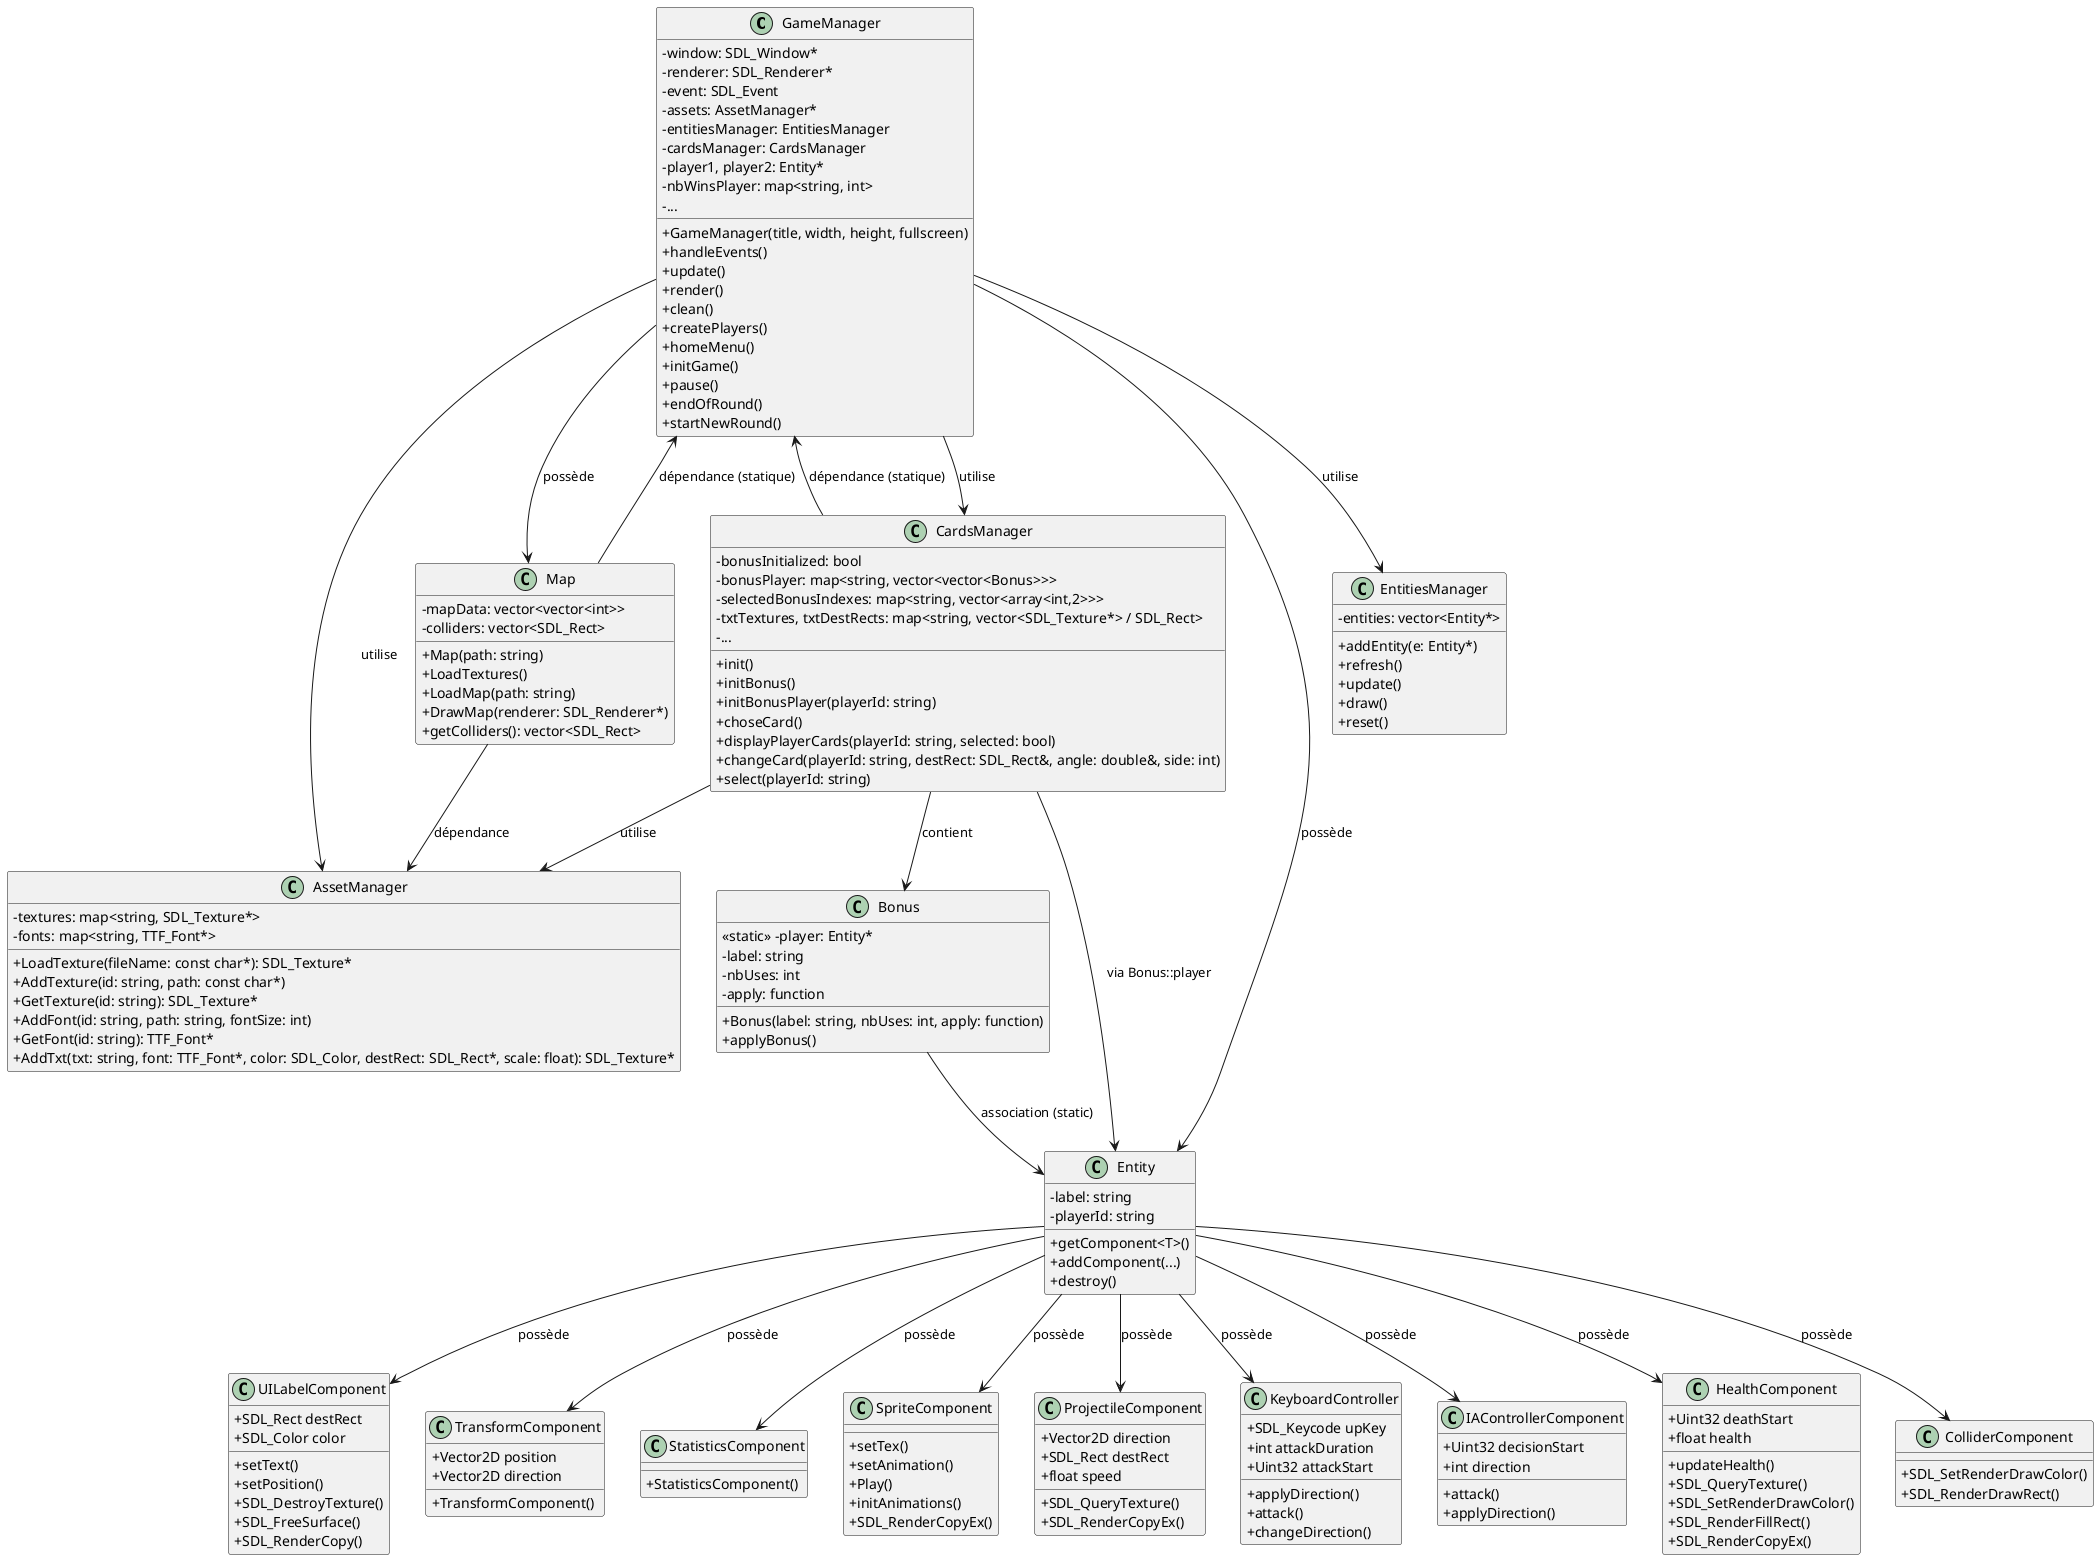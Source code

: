 @startuml DiagrammeUML

' Configuration graphique
skinparam classAttributeIconSize 0

' ===== Classes Principales =====

class GameManager {
    +GameManager(title, width, height, fullscreen)
    +handleEvents()
    +update()
    +render()
    +clean()
    +createPlayers()
    +homeMenu()
    +initGame()
    +pause()
    +endOfRound()
    +startNewRound()
    -window: SDL_Window*
    -renderer: SDL_Renderer*
    -event: SDL_Event
    -assets: AssetManager*
    -entitiesManager: EntitiesManager
    -cardsManager: CardsManager
    -player1, player2: Entity*
    -nbWinsPlayer: map<string, int>
    -...
}

class AssetManager {
    +LoadTexture(fileName: const char*): SDL_Texture*
    +AddTexture(id: string, path: const char*)
    +GetTexture(id: string): SDL_Texture*
    +AddFont(id: string, path: string, fontSize: int)
    +GetFont(id: string): TTF_Font*
    +AddTxt(txt: string, font: TTF_Font*, color: SDL_Color, destRect: SDL_Rect*, scale: float): SDL_Texture*
    -textures: map<string, SDL_Texture*>
    -fonts: map<string, TTF_Font*>
}

class CardsManager {
    +init()
    +initBonus()
    +initBonusPlayer(playerId: string)
    +choseCard()
    +displayPlayerCards(playerId: string, selected: bool)
    +changeCard(playerId: string, destRect: SDL_Rect&, angle: double&, side: int)
    +select(playerId: string)
    -bonusInitialized: bool
    -bonusPlayer: map<string, vector<vector<Bonus>>>
    -selectedBonusIndexes: map<string, vector<array<int,2>>>
    -txtTextures, txtDestRects: map<string, vector<SDL_Texture*> / SDL_Rect>
    -...
}

class Bonus {
    +Bonus(label: string, nbUses: int, apply: function)
    +applyBonus()
    <<static>> -player: Entity*
    -label: string
    -nbUses: int
    -apply: function
}

class Entity {
    +getComponent<T>()
    +addComponent(...)
    +destroy()
    -label: string
    -playerId: string
}

class Map {
    +Map(path: string)
    +LoadTextures()
    +LoadMap(path: string)
    +DrawMap(renderer: SDL_Renderer*)
    +getColliders(): vector<SDL_Rect>
    -mapData: vector<vector<int>>
    -colliders: vector<SDL_Rect>
}

class EntitiesManager {
    +addEntity(e: Entity*)
    +refresh()
    +update()
    +draw()
    +reset()
    -entities: vector<Entity*>
}

' ===== Composants =====

class UILabelComponent {
  +SDL_Rect destRect
  +SDL_Color color
  +setText()
  +setPosition()
  +SDL_DestroyTexture()
  +SDL_FreeSurface()
  +SDL_RenderCopy()
}

class TransformComponent {
  +Vector2D position
  +Vector2D direction
  +TransformComponent()
}

class StatisticsComponent {
  +StatisticsComponent()
}

class SpriteComponent {
  +setTex()
  +setAnimation()
  +Play()
  +initAnimations()
  +SDL_RenderCopyEx()
}

class ProjectileComponent {
  +Vector2D direction
  +SDL_Rect destRect
  +float speed
  +SDL_QueryTexture()
  +SDL_RenderCopyEx()
}

class KeyboardController {
  +SDL_Keycode upKey
  +int attackDuration
  +Uint32 attackStart
  +applyDirection()
  +attack()
  +changeDirection()
}

class IAControllerComponent {
  +Uint32 decisionStart
  +int direction
  +attack()
  +applyDirection()
}

class HealthComponent {
  +Uint32 deathStart
  +float health
  +updateHealth()
  +SDL_QueryTexture()
  +SDL_SetRenderDrawColor()
  +SDL_RenderFillRect()
  +SDL_RenderCopyEx()
}

class ColliderComponent {
  +SDL_SetRenderDrawColor()
  +SDL_RenderDrawRect()
}

' ===== Relations =====

GameManager --> AssetManager : utilise
GameManager --> CardsManager : utilise
GameManager --> EntitiesManager : utilise
GameManager --> Entity : possède
GameManager --> Map : possède

CardsManager --> Bonus : contient
CardsManager --> GameManager : dépendance (statique)
CardsManager --> AssetManager : utilise
CardsManager --> Entity : via Bonus::player

Bonus --> Entity : association (static)

Entity --> StatisticsComponent : possède
Entity --> HealthComponent : possède
Entity --> ColliderComponent : possède
Entity --> TransformComponent : possède
Entity --> UILabelComponent : possède
Entity --> KeyboardController : possède
Entity --> IAControllerComponent : possède
Entity --> SpriteComponent : possède
Entity --> ProjectileComponent : possède

Map --> AssetManager : dépendance
Map --> GameManager : dépendance (statique)

@enduml

